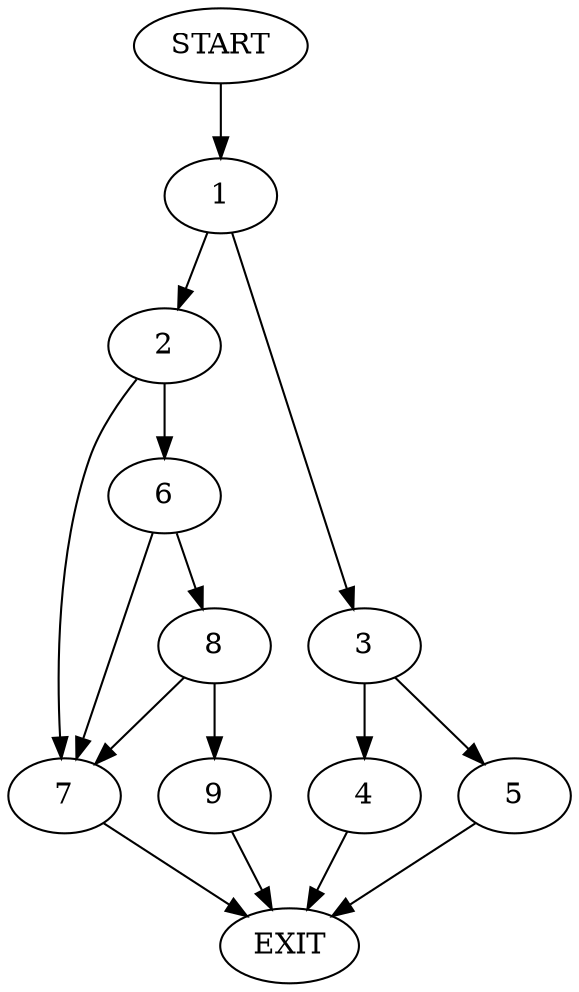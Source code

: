 digraph {
0 [label="START"]
10 [label="EXIT"]
0 -> 1
1 -> 2
1 -> 3
3 -> 4
3 -> 5
2 -> 6
2 -> 7
5 -> 10
4 -> 10
7 -> 10
6 -> 8
6 -> 7
8 -> 7
8 -> 9
9 -> 10
}
